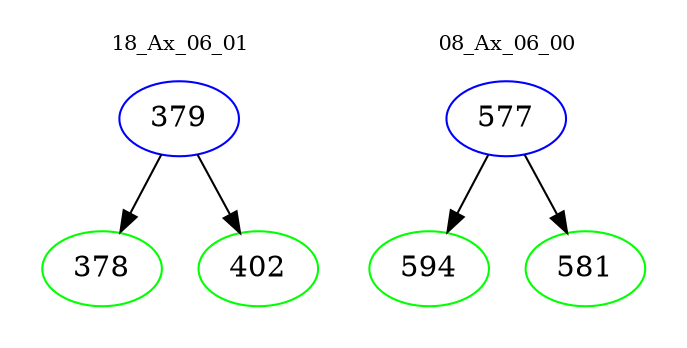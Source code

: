 digraph{
subgraph cluster_0 {
color = white
label = "18_Ax_06_01";
fontsize=10;
T0_379 [label="379", color="blue"]
T0_379 -> T0_378 [color="black"]
T0_378 [label="378", color="green"]
T0_379 -> T0_402 [color="black"]
T0_402 [label="402", color="green"]
}
subgraph cluster_1 {
color = white
label = "08_Ax_06_00";
fontsize=10;
T1_577 [label="577", color="blue"]
T1_577 -> T1_594 [color="black"]
T1_594 [label="594", color="green"]
T1_577 -> T1_581 [color="black"]
T1_581 [label="581", color="green"]
}
}
